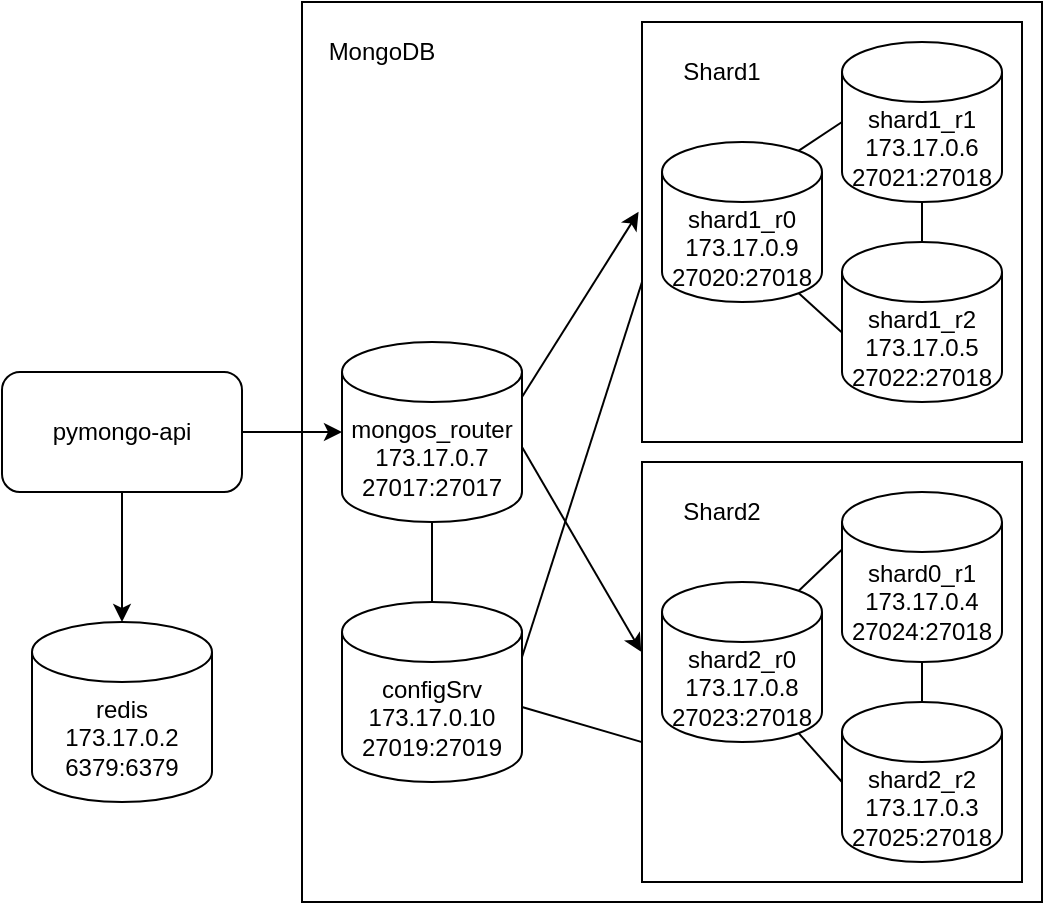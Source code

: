 <mxfile version="26.0.7">
  <diagram name="Page-1" id="-H_mtQnk-PTXWXPvYvuk">
    <mxGraphModel dx="1027" dy="983" grid="1" gridSize="10" guides="1" tooltips="1" connect="1" arrows="1" fold="1" page="1" pageScale="1" pageWidth="1169" pageHeight="827" math="0" shadow="0">
      <root>
        <mxCell id="0" />
        <mxCell id="1" parent="0" />
        <mxCell id="0KxcLa0UQHLHgX5TM84A-12" value="" style="rounded=0;whiteSpace=wrap;html=1;" parent="1" vertex="1">
          <mxGeometry x="510" y="90" width="370" height="450" as="geometry" />
        </mxCell>
        <mxCell id="FXpxtSmIwOeoKEKka2dG-6" value="" style="rounded=0;whiteSpace=wrap;html=1;" parent="1" vertex="1">
          <mxGeometry x="680" y="320" width="190" height="210" as="geometry" />
        </mxCell>
        <mxCell id="FXpxtSmIwOeoKEKka2dG-5" value="" style="rounded=0;whiteSpace=wrap;html=1;" parent="1" vertex="1">
          <mxGeometry x="680" y="100" width="190" height="210" as="geometry" />
        </mxCell>
        <mxCell id="zA23MoTUsTF4_91t8viU-2" value="&lt;div&gt;mongos_router&lt;/div&gt;&lt;div&gt;173.17.0.7&lt;/div&gt;&lt;div&gt;27017:27017&lt;/div&gt;" style="shape=cylinder3;whiteSpace=wrap;html=1;boundedLbl=1;backgroundOutline=1;size=15;" parent="1" vertex="1">
          <mxGeometry x="530" y="260" width="90" height="90" as="geometry" />
        </mxCell>
        <mxCell id="zA23MoTUsTF4_91t8viU-3" value="pymongo-api" style="rounded=1;whiteSpace=wrap;html=1;" parent="1" vertex="1">
          <mxGeometry x="360" y="275" width="120" height="60" as="geometry" />
        </mxCell>
        <mxCell id="zA23MoTUsTF4_91t8viU-4" style="edgeStyle=orthogonalEdgeStyle;rounded=0;orthogonalLoop=1;jettySize=auto;html=1;exitX=1;exitY=0.5;exitDx=0;exitDy=0;entryX=0;entryY=0.5;entryDx=0;entryDy=0;entryPerimeter=0;" parent="1" source="zA23MoTUsTF4_91t8viU-3" target="zA23MoTUsTF4_91t8viU-2" edge="1">
          <mxGeometry relative="1" as="geometry" />
        </mxCell>
        <mxCell id="0KxcLa0UQHLHgX5TM84A-1" value="&lt;div&gt;&lt;span style=&quot;background-color: transparent; color: light-dark(rgb(0, 0, 0), rgb(255, 255, 255));&quot;&gt;shard1_r0&lt;/span&gt;&lt;/div&gt;&lt;div&gt;&lt;span style=&quot;background-color: transparent; color: light-dark(rgb(0, 0, 0), rgb(255, 255, 255));&quot;&gt;173.17.0.9&lt;/span&gt;&lt;br&gt;&lt;/div&gt;&lt;div&gt;&lt;div&gt;27020:27018&lt;/div&gt;&lt;/div&gt;" style="shape=cylinder3;whiteSpace=wrap;html=1;boundedLbl=1;backgroundOutline=1;size=15;" parent="1" vertex="1">
          <mxGeometry x="690" y="160" width="80" height="80" as="geometry" />
        </mxCell>
        <mxCell id="0KxcLa0UQHLHgX5TM84A-2" value="&lt;div&gt;&lt;span style=&quot;background-color: transparent; color: light-dark(rgb(0, 0, 0), rgb(255, 255, 255));&quot;&gt;shard2_r0&lt;/span&gt;&lt;/div&gt;&lt;div&gt;&lt;span style=&quot;background-color: transparent; color: light-dark(rgb(0, 0, 0), rgb(255, 255, 255));&quot;&gt;173.17.0.8&lt;/span&gt;&lt;br&gt;&lt;/div&gt;&lt;div&gt;&lt;div&gt;27023:27018&lt;/div&gt;&lt;/div&gt;" style="shape=cylinder3;whiteSpace=wrap;html=1;boundedLbl=1;backgroundOutline=1;size=15;" parent="1" vertex="1">
          <mxGeometry x="690" y="380" width="80" height="80" as="geometry" />
        </mxCell>
        <mxCell id="0KxcLa0UQHLHgX5TM84A-3" value="&lt;div&gt;config&lt;span style=&quot;background-color: transparent; color: light-dark(rgb(0, 0, 0), rgb(255, 255, 255));&quot;&gt;Srv&lt;/span&gt;&lt;/div&gt;&lt;div&gt;&lt;div&gt;173.17.0.10&lt;/div&gt;&lt;div&gt;27019:27019&lt;/div&gt;&lt;/div&gt;" style="shape=cylinder3;whiteSpace=wrap;html=1;boundedLbl=1;backgroundOutline=1;size=15;" parent="1" vertex="1">
          <mxGeometry x="530" y="390" width="90" height="90" as="geometry" />
        </mxCell>
        <mxCell id="0KxcLa0UQHLHgX5TM84A-4" style="rounded=0;orthogonalLoop=1;jettySize=auto;html=1;exitX=1;exitY=0;exitDx=0;exitDy=27.5;exitPerimeter=0;entryX=-0.009;entryY=0.452;entryDx=0;entryDy=0;entryPerimeter=0;endArrow=classic;startFill=0;endFill=1;" parent="1" source="zA23MoTUsTF4_91t8viU-2" target="FXpxtSmIwOeoKEKka2dG-5" edge="1">
          <mxGeometry relative="1" as="geometry" />
        </mxCell>
        <mxCell id="0KxcLa0UQHLHgX5TM84A-5" style="rounded=0;orthogonalLoop=1;jettySize=auto;html=1;exitX=1;exitY=0;exitDx=0;exitDy=52.5;exitPerimeter=0;entryX=-0.002;entryY=0.452;entryDx=0;entryDy=0;entryPerimeter=0;endArrow=classic;startFill=0;endFill=1;" parent="1" source="zA23MoTUsTF4_91t8viU-2" target="FXpxtSmIwOeoKEKka2dG-6" edge="1">
          <mxGeometry relative="1" as="geometry" />
        </mxCell>
        <mxCell id="0KxcLa0UQHLHgX5TM84A-6" style="edgeStyle=orthogonalEdgeStyle;rounded=0;orthogonalLoop=1;jettySize=auto;html=1;exitX=0.5;exitY=1;exitDx=0;exitDy=0;exitPerimeter=0;entryX=0.5;entryY=0;entryDx=0;entryDy=0;entryPerimeter=0;endArrow=none;startFill=0;" parent="1" source="zA23MoTUsTF4_91t8viU-2" target="0KxcLa0UQHLHgX5TM84A-3" edge="1">
          <mxGeometry relative="1" as="geometry" />
        </mxCell>
        <mxCell id="0KxcLa0UQHLHgX5TM84A-7" style="rounded=0;orthogonalLoop=1;jettySize=auto;html=1;exitX=0;exitY=0.619;exitDx=0;exitDy=0;exitPerimeter=0;entryX=1;entryY=0;entryDx=0;entryDy=27.5;entryPerimeter=0;endArrow=none;startFill=0;" parent="1" source="FXpxtSmIwOeoKEKka2dG-5" target="0KxcLa0UQHLHgX5TM84A-3" edge="1">
          <mxGeometry relative="1" as="geometry" />
        </mxCell>
        <mxCell id="0KxcLa0UQHLHgX5TM84A-8" style="rounded=0;orthogonalLoop=1;jettySize=auto;html=1;exitX=0;exitY=0.667;exitDx=0;exitDy=0;exitPerimeter=0;entryX=1;entryY=0;entryDx=0;entryDy=52.5;entryPerimeter=0;endArrow=none;startFill=0;" parent="1" source="FXpxtSmIwOeoKEKka2dG-6" target="0KxcLa0UQHLHgX5TM84A-3" edge="1">
          <mxGeometry relative="1" as="geometry" />
        </mxCell>
        <mxCell id="0KxcLa0UQHLHgX5TM84A-13" value="MongoDB" style="text;html=1;align=center;verticalAlign=middle;whiteSpace=wrap;rounded=0;" parent="1" vertex="1">
          <mxGeometry x="520" y="100" width="60" height="30" as="geometry" />
        </mxCell>
        <mxCell id="FXpxtSmIwOeoKEKka2dG-1" value="&lt;div&gt;&lt;span style=&quot;background-color: transparent; color: light-dark(rgb(0, 0, 0), rgb(255, 255, 255));&quot;&gt;shard1_r2&lt;/span&gt;&lt;/div&gt;&lt;div&gt;&lt;span style=&quot;background-color: transparent; color: light-dark(rgb(0, 0, 0), rgb(255, 255, 255));&quot;&gt;173.17.0.5&lt;/span&gt;&lt;br&gt;&lt;/div&gt;&lt;div&gt;&lt;div&gt;27022:27018&lt;/div&gt;&lt;/div&gt;" style="shape=cylinder3;whiteSpace=wrap;html=1;boundedLbl=1;backgroundOutline=1;size=15;" parent="1" vertex="1">
          <mxGeometry x="780" y="210" width="80" height="80" as="geometry" />
        </mxCell>
        <mxCell id="FXpxtSmIwOeoKEKka2dG-2" value="&lt;div&gt;&lt;span style=&quot;background-color: transparent; color: light-dark(rgb(0, 0, 0), rgb(255, 255, 255));&quot;&gt;shard1_r1&lt;/span&gt;&lt;/div&gt;&lt;div&gt;&lt;span style=&quot;background-color: transparent; color: light-dark(rgb(0, 0, 0), rgb(255, 255, 255));&quot;&gt;173.17.0.6&lt;/span&gt;&lt;br&gt;&lt;/div&gt;&lt;div&gt;&lt;div&gt;27021:27018&lt;/div&gt;&lt;/div&gt;" style="shape=cylinder3;whiteSpace=wrap;html=1;boundedLbl=1;backgroundOutline=1;size=15;" parent="1" vertex="1">
          <mxGeometry x="780" y="110" width="80" height="80" as="geometry" />
        </mxCell>
        <mxCell id="FXpxtSmIwOeoKEKka2dG-19" value="" style="edgeStyle=orthogonalEdgeStyle;rounded=0;orthogonalLoop=1;jettySize=auto;html=1;endArrow=none;startFill=0;" parent="1" source="FXpxtSmIwOeoKEKka2dG-3" target="FXpxtSmIwOeoKEKka2dG-4" edge="1">
          <mxGeometry relative="1" as="geometry" />
        </mxCell>
        <mxCell id="FXpxtSmIwOeoKEKka2dG-3" value="&lt;div&gt;&lt;span style=&quot;background-color: transparent; color: light-dark(rgb(0, 0, 0), rgb(255, 255, 255));&quot;&gt;shard0_r1&lt;/span&gt;&lt;/div&gt;&lt;div&gt;&lt;span style=&quot;background-color: transparent; color: light-dark(rgb(0, 0, 0), rgb(255, 255, 255));&quot;&gt;173.17.0.4&lt;/span&gt;&lt;br&gt;&lt;/div&gt;&lt;div&gt;&lt;div&gt;27024:27018&lt;/div&gt;&lt;/div&gt;" style="shape=cylinder3;whiteSpace=wrap;html=1;boundedLbl=1;backgroundOutline=1;size=15;" parent="1" vertex="1">
          <mxGeometry x="780" y="335" width="80" height="85" as="geometry" />
        </mxCell>
        <mxCell id="FXpxtSmIwOeoKEKka2dG-4" value="&lt;div&gt;&lt;span style=&quot;background-color: transparent; color: light-dark(rgb(0, 0, 0), rgb(255, 255, 255));&quot;&gt;shard2_r2&lt;/span&gt;&lt;/div&gt;&lt;div&gt;&lt;span style=&quot;background-color: transparent; color: light-dark(rgb(0, 0, 0), rgb(255, 255, 255));&quot;&gt;173.17.0.3&lt;/span&gt;&lt;br&gt;&lt;/div&gt;&lt;div&gt;&lt;div&gt;27025:27018&lt;/div&gt;&lt;/div&gt;" style="shape=cylinder3;whiteSpace=wrap;html=1;boundedLbl=1;backgroundOutline=1;size=15;" parent="1" vertex="1">
          <mxGeometry x="780" y="440" width="80" height="80" as="geometry" />
        </mxCell>
        <mxCell id="FXpxtSmIwOeoKEKka2dG-7" value="Shard1" style="text;html=1;align=center;verticalAlign=middle;whiteSpace=wrap;rounded=0;" parent="1" vertex="1">
          <mxGeometry x="690" y="110" width="60" height="30" as="geometry" />
        </mxCell>
        <mxCell id="FXpxtSmIwOeoKEKka2dG-8" value="Shard2" style="text;html=1;align=center;verticalAlign=middle;whiteSpace=wrap;rounded=0;" parent="1" vertex="1">
          <mxGeometry x="690" y="330" width="60" height="30" as="geometry" />
        </mxCell>
        <mxCell id="FXpxtSmIwOeoKEKka2dG-9" style="rounded=0;orthogonalLoop=1;jettySize=auto;html=1;exitX=0.855;exitY=0;exitDx=0;exitDy=4.35;exitPerimeter=0;entryX=0;entryY=0;entryDx=0;entryDy=28.75;entryPerimeter=0;endArrow=none;startFill=0;" parent="1" source="0KxcLa0UQHLHgX5TM84A-2" target="FXpxtSmIwOeoKEKka2dG-3" edge="1">
          <mxGeometry relative="1" as="geometry" />
        </mxCell>
        <mxCell id="FXpxtSmIwOeoKEKka2dG-15" style="rounded=0;orthogonalLoop=1;jettySize=auto;html=1;exitX=0;exitY=0.5;exitDx=0;exitDy=0;exitPerimeter=0;entryX=0.855;entryY=1;entryDx=0;entryDy=-4.35;entryPerimeter=0;endArrow=none;startFill=0;" parent="1" source="FXpxtSmIwOeoKEKka2dG-4" target="0KxcLa0UQHLHgX5TM84A-2" edge="1">
          <mxGeometry relative="1" as="geometry" />
        </mxCell>
        <mxCell id="FXpxtSmIwOeoKEKka2dG-16" style="rounded=0;orthogonalLoop=1;jettySize=auto;html=1;exitX=0.855;exitY=1;exitDx=0;exitDy=-4.35;exitPerimeter=0;endArrow=none;startFill=0;entryX=-0.004;entryY=0.562;entryDx=0;entryDy=0;entryPerimeter=0;" parent="1" source="0KxcLa0UQHLHgX5TM84A-1" target="FXpxtSmIwOeoKEKka2dG-1" edge="1">
          <mxGeometry relative="1" as="geometry">
            <mxPoint x="782" y="260" as="targetPoint" />
          </mxGeometry>
        </mxCell>
        <mxCell id="FXpxtSmIwOeoKEKka2dG-17" style="rounded=0;orthogonalLoop=1;jettySize=auto;html=1;exitX=0.855;exitY=0;exitDx=0;exitDy=4.35;exitPerimeter=0;entryX=0;entryY=0.5;entryDx=0;entryDy=0;entryPerimeter=0;endArrow=none;startFill=0;" parent="1" source="0KxcLa0UQHLHgX5TM84A-1" target="FXpxtSmIwOeoKEKka2dG-2" edge="1">
          <mxGeometry relative="1" as="geometry" />
        </mxCell>
        <mxCell id="FXpxtSmIwOeoKEKka2dG-18" style="rounded=0;orthogonalLoop=1;jettySize=auto;html=1;exitX=0.5;exitY=1;exitDx=0;exitDy=0;exitPerimeter=0;entryX=0.5;entryY=0;entryDx=0;entryDy=0;entryPerimeter=0;endArrow=none;startFill=0;" parent="1" source="FXpxtSmIwOeoKEKka2dG-2" target="FXpxtSmIwOeoKEKka2dG-1" edge="1">
          <mxGeometry relative="1" as="geometry" />
        </mxCell>
        <mxCell id="WMnR38-doPKCx9Wuzzn4-1" value="&lt;div&gt;redis&lt;/div&gt;&lt;div&gt;173.17.0.2&lt;/div&gt;&lt;div&gt;6379:6379&lt;/div&gt;" style="shape=cylinder3;whiteSpace=wrap;html=1;boundedLbl=1;backgroundOutline=1;size=15;" vertex="1" parent="1">
          <mxGeometry x="375" y="400" width="90" height="90" as="geometry" />
        </mxCell>
        <mxCell id="WMnR38-doPKCx9Wuzzn4-2" style="edgeStyle=orthogonalEdgeStyle;rounded=0;orthogonalLoop=1;jettySize=auto;html=1;exitX=0.5;exitY=1;exitDx=0;exitDy=0;entryX=0.5;entryY=0;entryDx=0;entryDy=0;entryPerimeter=0;" edge="1" parent="1" source="zA23MoTUsTF4_91t8viU-3" target="WMnR38-doPKCx9Wuzzn4-1">
          <mxGeometry relative="1" as="geometry" />
        </mxCell>
      </root>
    </mxGraphModel>
  </diagram>
</mxfile>

